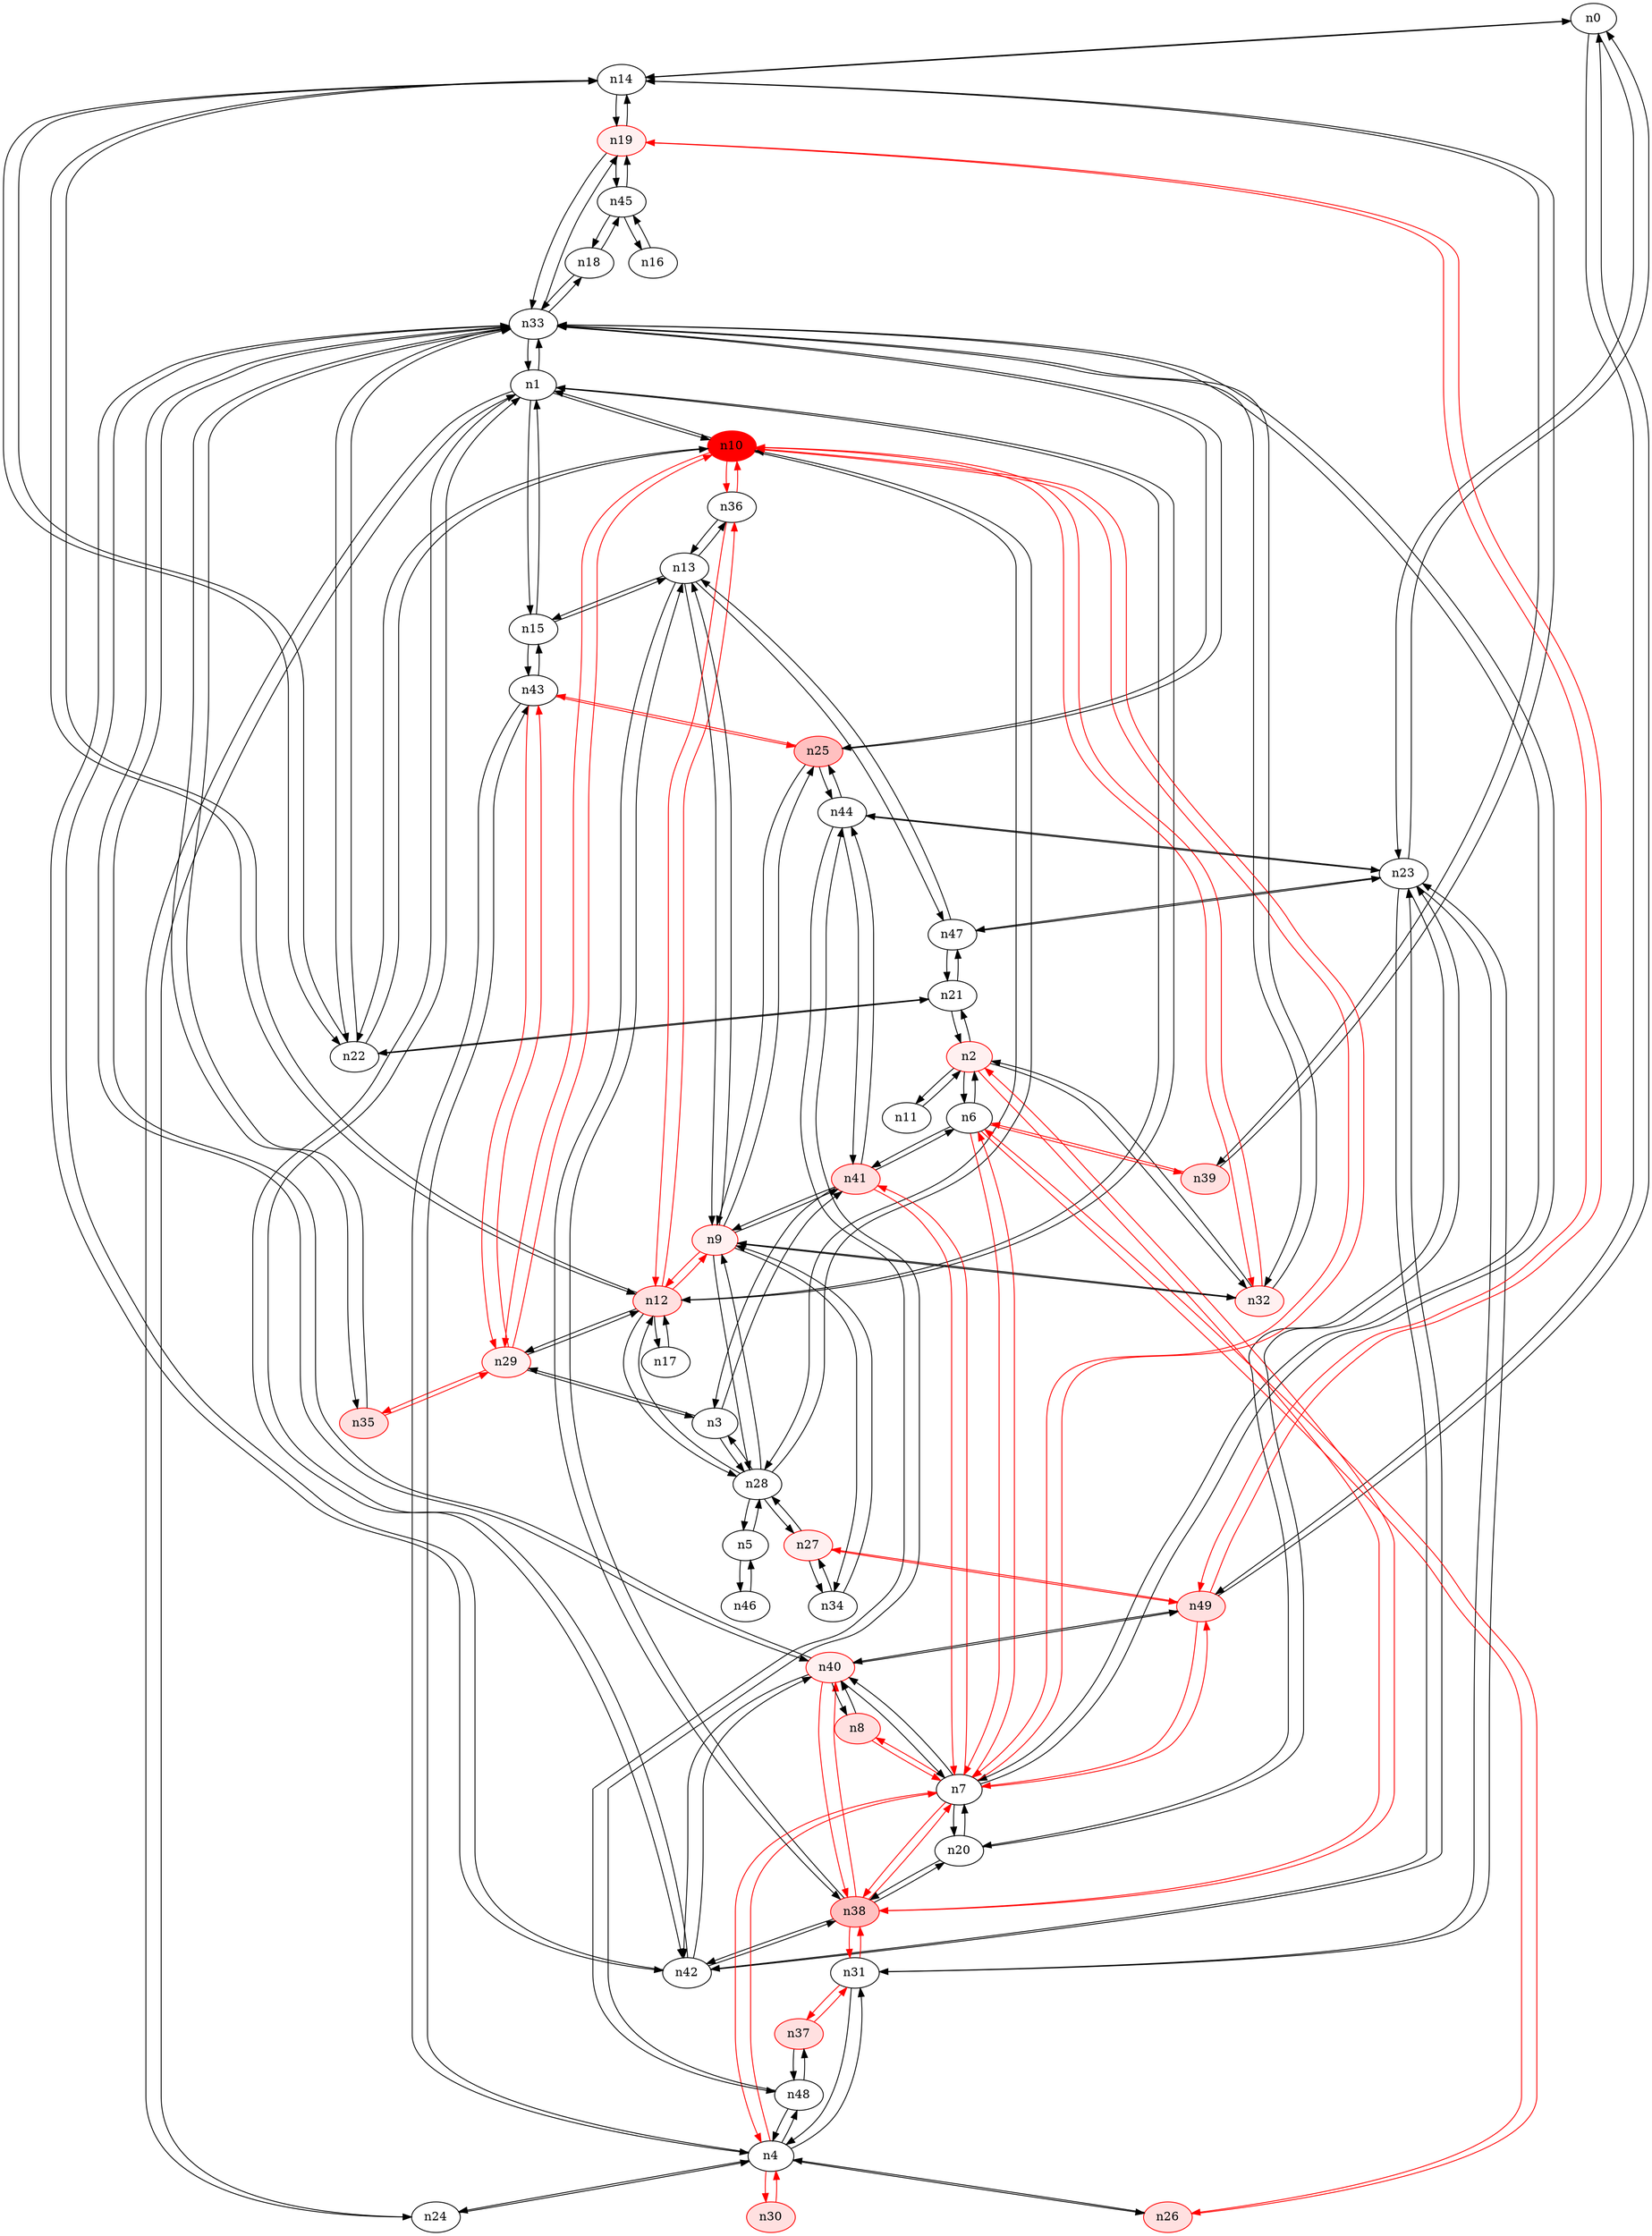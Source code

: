 strict digraph {
n0 [type=switch];
n14 [type=switch];
n23 [type=switch];
n49 [type=switch, color="#FF0000", style=filled, fillcolor="#FFE0E0"];
n1 [type=switch];
n10 [type=switch, color="#FF0000", style=filled, fillcolor="#FF0000"];
n12 [type=host, color="#FF0000", style=filled, fillcolor="#FFE0E0"];
n15 [type=switch];
n24 [type=switch];
n33 [type=switch];
n42 [type=switch];
n2 [type=host, color="#FF0000", style=filled, fillcolor="#FFF0F0"];
n6 [type=switch];
n11 [type=switch];
n21 [type=switch];
n32 [type=host, color="#FF0000", style=filled, fillcolor="#FFF0F0"];
n38 [type=host, color="#FF0000", style=filled, fillcolor="#FFC0C0"];
n3 [type=switch];
n28 [type=switch];
n29 [type=host, color="#FF0000", style=filled, fillcolor="#FFF0F0"];
n41 [type=host, color="#FF0000", style=filled, fillcolor="#FFE0E0"];
n4 [type=switch];
n7 [type=switch];
n26 [type=host, color="#FF0000", style=filled, fillcolor="#FFE0E0"];
n30 [type=host, color="#FF0000", style=filled, fillcolor="#FFE0E0"];
n31 [type=switch];
n43 [type=switch];
n48 [type=switch];
n5 [type=switch];
n46 [type=switch];
n39 [type=host, color="#FF0000", style=filled, fillcolor="#FFE0E0"];
n8 [type=host, color="#FF0000", style=filled, fillcolor="#FFE0E0"];
n20 [type=switch];
n40 [type=host, color="#FF0000", style=filled, fillcolor="#FFF0F0"];
n9 [type=host, color="#FF0000", style=filled, fillcolor="#FFF0F0"];
n13 [type=switch];
n25 [type=host, color="#FF0000", style=filled, fillcolor="#FFC0C0"];
n34 [type=switch];
n22 [type=switch];
n36 [type=switch];
n17 [type=switch];
n47 [type=switch];
n19 [type=host, color="#FF0000", style=filled, fillcolor="#FFF0F0"];
n16 [type=switch];
n45 [type=switch];
n18 [type=switch];
n44 [type=switch];
n27 [type=host, color="#FF0000", style=filled, fillcolor="#FFF0F0"];
n35 [type=host, color="#FF0000", style=filled, fillcolor="#FFE0E0"];
n37 [type=host, color="#FF0000", style=filled, fillcolor="#FFE0E0"];
n0 -> n14 [src_port=0, dst_port=0];
n0 -> n23 [src_port=0, dst_port=0];
n0 -> n49 [src_port=0, dst_port=0];
n14 -> n0 [src_port=0, dst_port=0];
n14 -> n12 [src_port=0, dst_port=0];
n14 -> n39 [src_port=0, dst_port=0];
n14 -> n22 [src_port=0, dst_port=0];
n14 -> n19 [src_port=0, dst_port=0];
n23 -> n0 [src_port=0, dst_port=0];
n23 -> n42 [src_port=0, dst_port=0];
n23 -> n31 [src_port=0, dst_port=0];
n23 -> n20 [src_port=0, dst_port=0];
n23 -> n47 [src_port=0, dst_port=0];
n23 -> n44 [src_port=0, dst_port=0];
n49 -> n0 [src_port=0, dst_port=0];
n49 -> n7 [src_port=0, dst_port=0, color="#FF0000"];
n49 -> n40 [src_port=0, dst_port=0];
n49 -> n19 [src_port=0, dst_port=0, color="#FF0000"];
n49 -> n27 [src_port=0, dst_port=0, color="#FF0000"];
n1 -> n10 [src_port=0, dst_port=0];
n1 -> n12 [src_port=0, dst_port=0];
n1 -> n15 [src_port=0, dst_port=0];
n1 -> n24 [src_port=0, dst_port=0];
n1 -> n33 [src_port=0, dst_port=0];
n1 -> n42 [src_port=0, dst_port=0];
n10 -> n1 [src_port=0, dst_port=0];
n10 -> n32 [src_port=0, dst_port=0, color="#FF0000"];
n10 -> n28 [src_port=0, dst_port=0];
n10 -> n29 [src_port=0, dst_port=0, color="#FF0000"];
n10 -> n7 [src_port=0, dst_port=0, color="#FF0000"];
n10 -> n22 [src_port=0, dst_port=0];
n10 -> n36 [src_port=0, dst_port=0, color="#FF0000"];
n12 -> n14 [src_port=0, dst_port=0];
n12 -> n1 [src_port=0, dst_port=0];
n12 -> n28 [src_port=0, dst_port=0];
n12 -> n29 [src_port=0, dst_port=0];
n12 -> n9 [src_port=0, dst_port=0, color="#FF0000"];
n12 -> n36 [src_port=0, dst_port=0, color="#FF0000"];
n12 -> n17 [src_port=0, dst_port=0];
n15 -> n1 [src_port=0, dst_port=0];
n15 -> n43 [src_port=0, dst_port=0];
n15 -> n13 [src_port=0, dst_port=0];
n24 -> n1 [src_port=0, dst_port=0];
n24 -> n4 [src_port=0, dst_port=0];
n33 -> n1 [src_port=0, dst_port=0];
n33 -> n42 [src_port=0, dst_port=0];
n33 -> n32 [src_port=0, dst_port=0];
n33 -> n7 [src_port=0, dst_port=0];
n33 -> n40 [src_port=0, dst_port=0];
n33 -> n25 [src_port=0, dst_port=0];
n33 -> n22 [src_port=0, dst_port=0];
n33 -> n19 [src_port=0, dst_port=0];
n33 -> n18 [src_port=0, dst_port=0];
n33 -> n35 [src_port=0, dst_port=0];
n42 -> n23 [src_port=0, dst_port=0];
n42 -> n1 [src_port=0, dst_port=0];
n42 -> n33 [src_port=0, dst_port=0];
n42 -> n38 [src_port=0, dst_port=0];
n42 -> n40 [src_port=0, dst_port=0];
n2 -> n6 [src_port=0, dst_port=0];
n2 -> n11 [src_port=0, dst_port=0];
n2 -> n21 [src_port=0, dst_port=0];
n2 -> n32 [src_port=0, dst_port=0];
n2 -> n38 [src_port=0, dst_port=0, color="#FF0000"];
n6 -> n2 [src_port=0, dst_port=0];
n6 -> n41 [src_port=0, dst_port=0];
n6 -> n7 [src_port=0, dst_port=0, color="#FF0000"];
n6 -> n26 [src_port=0, dst_port=0, color="#FF0000"];
n6 -> n39 [src_port=0, dst_port=0, color="#FF0000"];
n11 -> n2 [src_port=0, dst_port=0];
n21 -> n2 [src_port=0, dst_port=0];
n21 -> n22 [src_port=0, dst_port=0];
n21 -> n47 [src_port=0, dst_port=0];
n32 -> n10 [src_port=0, dst_port=0, color="#FF0000"];
n32 -> n33 [src_port=0, dst_port=0];
n32 -> n2 [src_port=0, dst_port=0];
n32 -> n9 [src_port=0, dst_port=0];
n38 -> n42 [src_port=0, dst_port=0];
n38 -> n2 [src_port=0, dst_port=0, color="#FF0000"];
n38 -> n7 [src_port=0, dst_port=0, color="#FF0000"];
n38 -> n31 [src_port=0, dst_port=0, color="#FF0000"];
n38 -> n20 [src_port=0, dst_port=0];
n38 -> n40 [src_port=0, dst_port=0, color="#FF0000"];
n38 -> n13 [src_port=0, dst_port=0];
n3 -> n28 [src_port=0, dst_port=0];
n3 -> n29 [src_port=0, dst_port=0];
n3 -> n41 [src_port=0, dst_port=0];
n28 -> n10 [src_port=0, dst_port=0];
n28 -> n12 [src_port=0, dst_port=0];
n28 -> n3 [src_port=0, dst_port=0];
n28 -> n5 [src_port=0, dst_port=0];
n28 -> n9 [src_port=0, dst_port=0];
n28 -> n27 [src_port=0, dst_port=0];
n29 -> n10 [src_port=0, dst_port=0, color="#FF0000"];
n29 -> n12 [src_port=0, dst_port=0];
n29 -> n3 [src_port=0, dst_port=0];
n29 -> n43 [src_port=0, dst_port=0, color="#FF0000"];
n29 -> n35 [src_port=0, dst_port=0, color="#FF0000"];
n41 -> n6 [src_port=0, dst_port=0];
n41 -> n3 [src_port=0, dst_port=0];
n41 -> n7 [src_port=0, dst_port=0, color="#FF0000"];
n41 -> n9 [src_port=0, dst_port=0];
n41 -> n44 [src_port=0, dst_port=0];
n4 -> n24 [src_port=0, dst_port=0];
n4 -> n7 [src_port=0, dst_port=0, color="#FF0000"];
n4 -> n26 [src_port=0, dst_port=0];
n4 -> n30 [src_port=0, dst_port=0, color="#FF0000"];
n4 -> n31 [src_port=0, dst_port=0];
n4 -> n43 [src_port=0, dst_port=0];
n4 -> n48 [src_port=0, dst_port=0];
n7 -> n49 [src_port=0, dst_port=0, color="#FF0000"];
n7 -> n10 [src_port=0, dst_port=0, color="#FF0000"];
n7 -> n33 [src_port=0, dst_port=0];
n7 -> n6 [src_port=0, dst_port=0, color="#FF0000"];
n7 -> n38 [src_port=0, dst_port=0, color="#FF0000"];
n7 -> n41 [src_port=0, dst_port=0, color="#FF0000"];
n7 -> n4 [src_port=0, dst_port=0, color="#FF0000"];
n7 -> n8 [src_port=0, dst_port=0, color="#FF0000"];
n7 -> n20 [src_port=0, dst_port=0];
n7 -> n40 [src_port=0, dst_port=0];
n26 -> n6 [src_port=0, dst_port=0, color="#FF0000"];
n26 -> n4 [src_port=0, dst_port=0];
n30 -> n4 [src_port=0, dst_port=0, color="#FF0000"];
n31 -> n23 [src_port=0, dst_port=0];
n31 -> n38 [src_port=0, dst_port=0, color="#FF0000"];
n31 -> n4 [src_port=0, dst_port=0];
n31 -> n37 [src_port=0, dst_port=0, color="#FF0000"];
n43 -> n15 [src_port=0, dst_port=0];
n43 -> n29 [src_port=0, dst_port=0, color="#FF0000"];
n43 -> n4 [src_port=0, dst_port=0];
n43 -> n25 [src_port=0, dst_port=0, color="#FF0000"];
n48 -> n4 [src_port=0, dst_port=0];
n48 -> n44 [src_port=0, dst_port=0];
n48 -> n37 [src_port=0, dst_port=0];
n5 -> n28 [src_port=0, dst_port=0];
n5 -> n46 [src_port=0, dst_port=0];
n46 -> n5 [src_port=0, dst_port=0];
n39 -> n14 [src_port=0, dst_port=0];
n39 -> n6 [src_port=0, dst_port=0, color="#FF0000"];
n8 -> n7 [src_port=0, dst_port=0, color="#FF0000"];
n8 -> n40 [src_port=0, dst_port=0];
n20 -> n23 [src_port=0, dst_port=0];
n20 -> n38 [src_port=0, dst_port=0];
n20 -> n7 [src_port=0, dst_port=0];
n40 -> n49 [src_port=0, dst_port=0];
n40 -> n33 [src_port=0, dst_port=0];
n40 -> n42 [src_port=0, dst_port=0];
n40 -> n38 [src_port=0, dst_port=0, color="#FF0000"];
n40 -> n7 [src_port=0, dst_port=0];
n40 -> n8 [src_port=0, dst_port=0];
n9 -> n12 [src_port=0, dst_port=0, color="#FF0000"];
n9 -> n32 [src_port=0, dst_port=0];
n9 -> n28 [src_port=0, dst_port=0];
n9 -> n41 [src_port=0, dst_port=0];
n9 -> n13 [src_port=0, dst_port=0];
n9 -> n25 [src_port=0, dst_port=0];
n9 -> n34 [src_port=0, dst_port=0];
n13 -> n15 [src_port=0, dst_port=0];
n13 -> n38 [src_port=0, dst_port=0];
n13 -> n9 [src_port=0, dst_port=0];
n13 -> n36 [src_port=0, dst_port=0];
n13 -> n47 [src_port=0, dst_port=0];
n25 -> n33 [src_port=0, dst_port=0];
n25 -> n43 [src_port=0, dst_port=0, color="#FF0000"];
n25 -> n9 [src_port=0, dst_port=0];
n25 -> n44 [src_port=0, dst_port=0];
n34 -> n9 [src_port=0, dst_port=0];
n34 -> n27 [src_port=0, dst_port=0];
n22 -> n14 [src_port=0, dst_port=0];
n22 -> n10 [src_port=0, dst_port=0];
n22 -> n33 [src_port=0, dst_port=0];
n22 -> n21 [src_port=0, dst_port=0];
n36 -> n10 [src_port=0, dst_port=0, color="#FF0000"];
n36 -> n12 [src_port=0, dst_port=0, color="#FF0000"];
n36 -> n13 [src_port=0, dst_port=0];
n17 -> n12 [src_port=0, dst_port=0];
n47 -> n23 [src_port=0, dst_port=0];
n47 -> n21 [src_port=0, dst_port=0];
n47 -> n13 [src_port=0, dst_port=0];
n19 -> n14 [src_port=0, dst_port=0];
n19 -> n49 [src_port=0, dst_port=0, color="#FF0000"];
n19 -> n33 [src_port=0, dst_port=0];
n19 -> n45 [src_port=0, dst_port=0];
n16 -> n45 [src_port=0, dst_port=0];
n45 -> n19 [src_port=0, dst_port=0];
n45 -> n16 [src_port=0, dst_port=0];
n45 -> n18 [src_port=0, dst_port=0];
n18 -> n33 [src_port=0, dst_port=0];
n18 -> n45 [src_port=0, dst_port=0];
n44 -> n23 [src_port=0, dst_port=0];
n44 -> n41 [src_port=0, dst_port=0];
n44 -> n48 [src_port=0, dst_port=0];
n44 -> n25 [src_port=0, dst_port=0];
n27 -> n49 [src_port=0, dst_port=0, color="#FF0000"];
n27 -> n28 [src_port=0, dst_port=0];
n27 -> n34 [src_port=0, dst_port=0];
n35 -> n33 [src_port=0, dst_port=0];
n35 -> n29 [src_port=0, dst_port=0, color="#FF0000"];
n37 -> n31 [src_port=0, dst_port=0, color="#FF0000"];
n37 -> n48 [src_port=0, dst_port=0];
}
